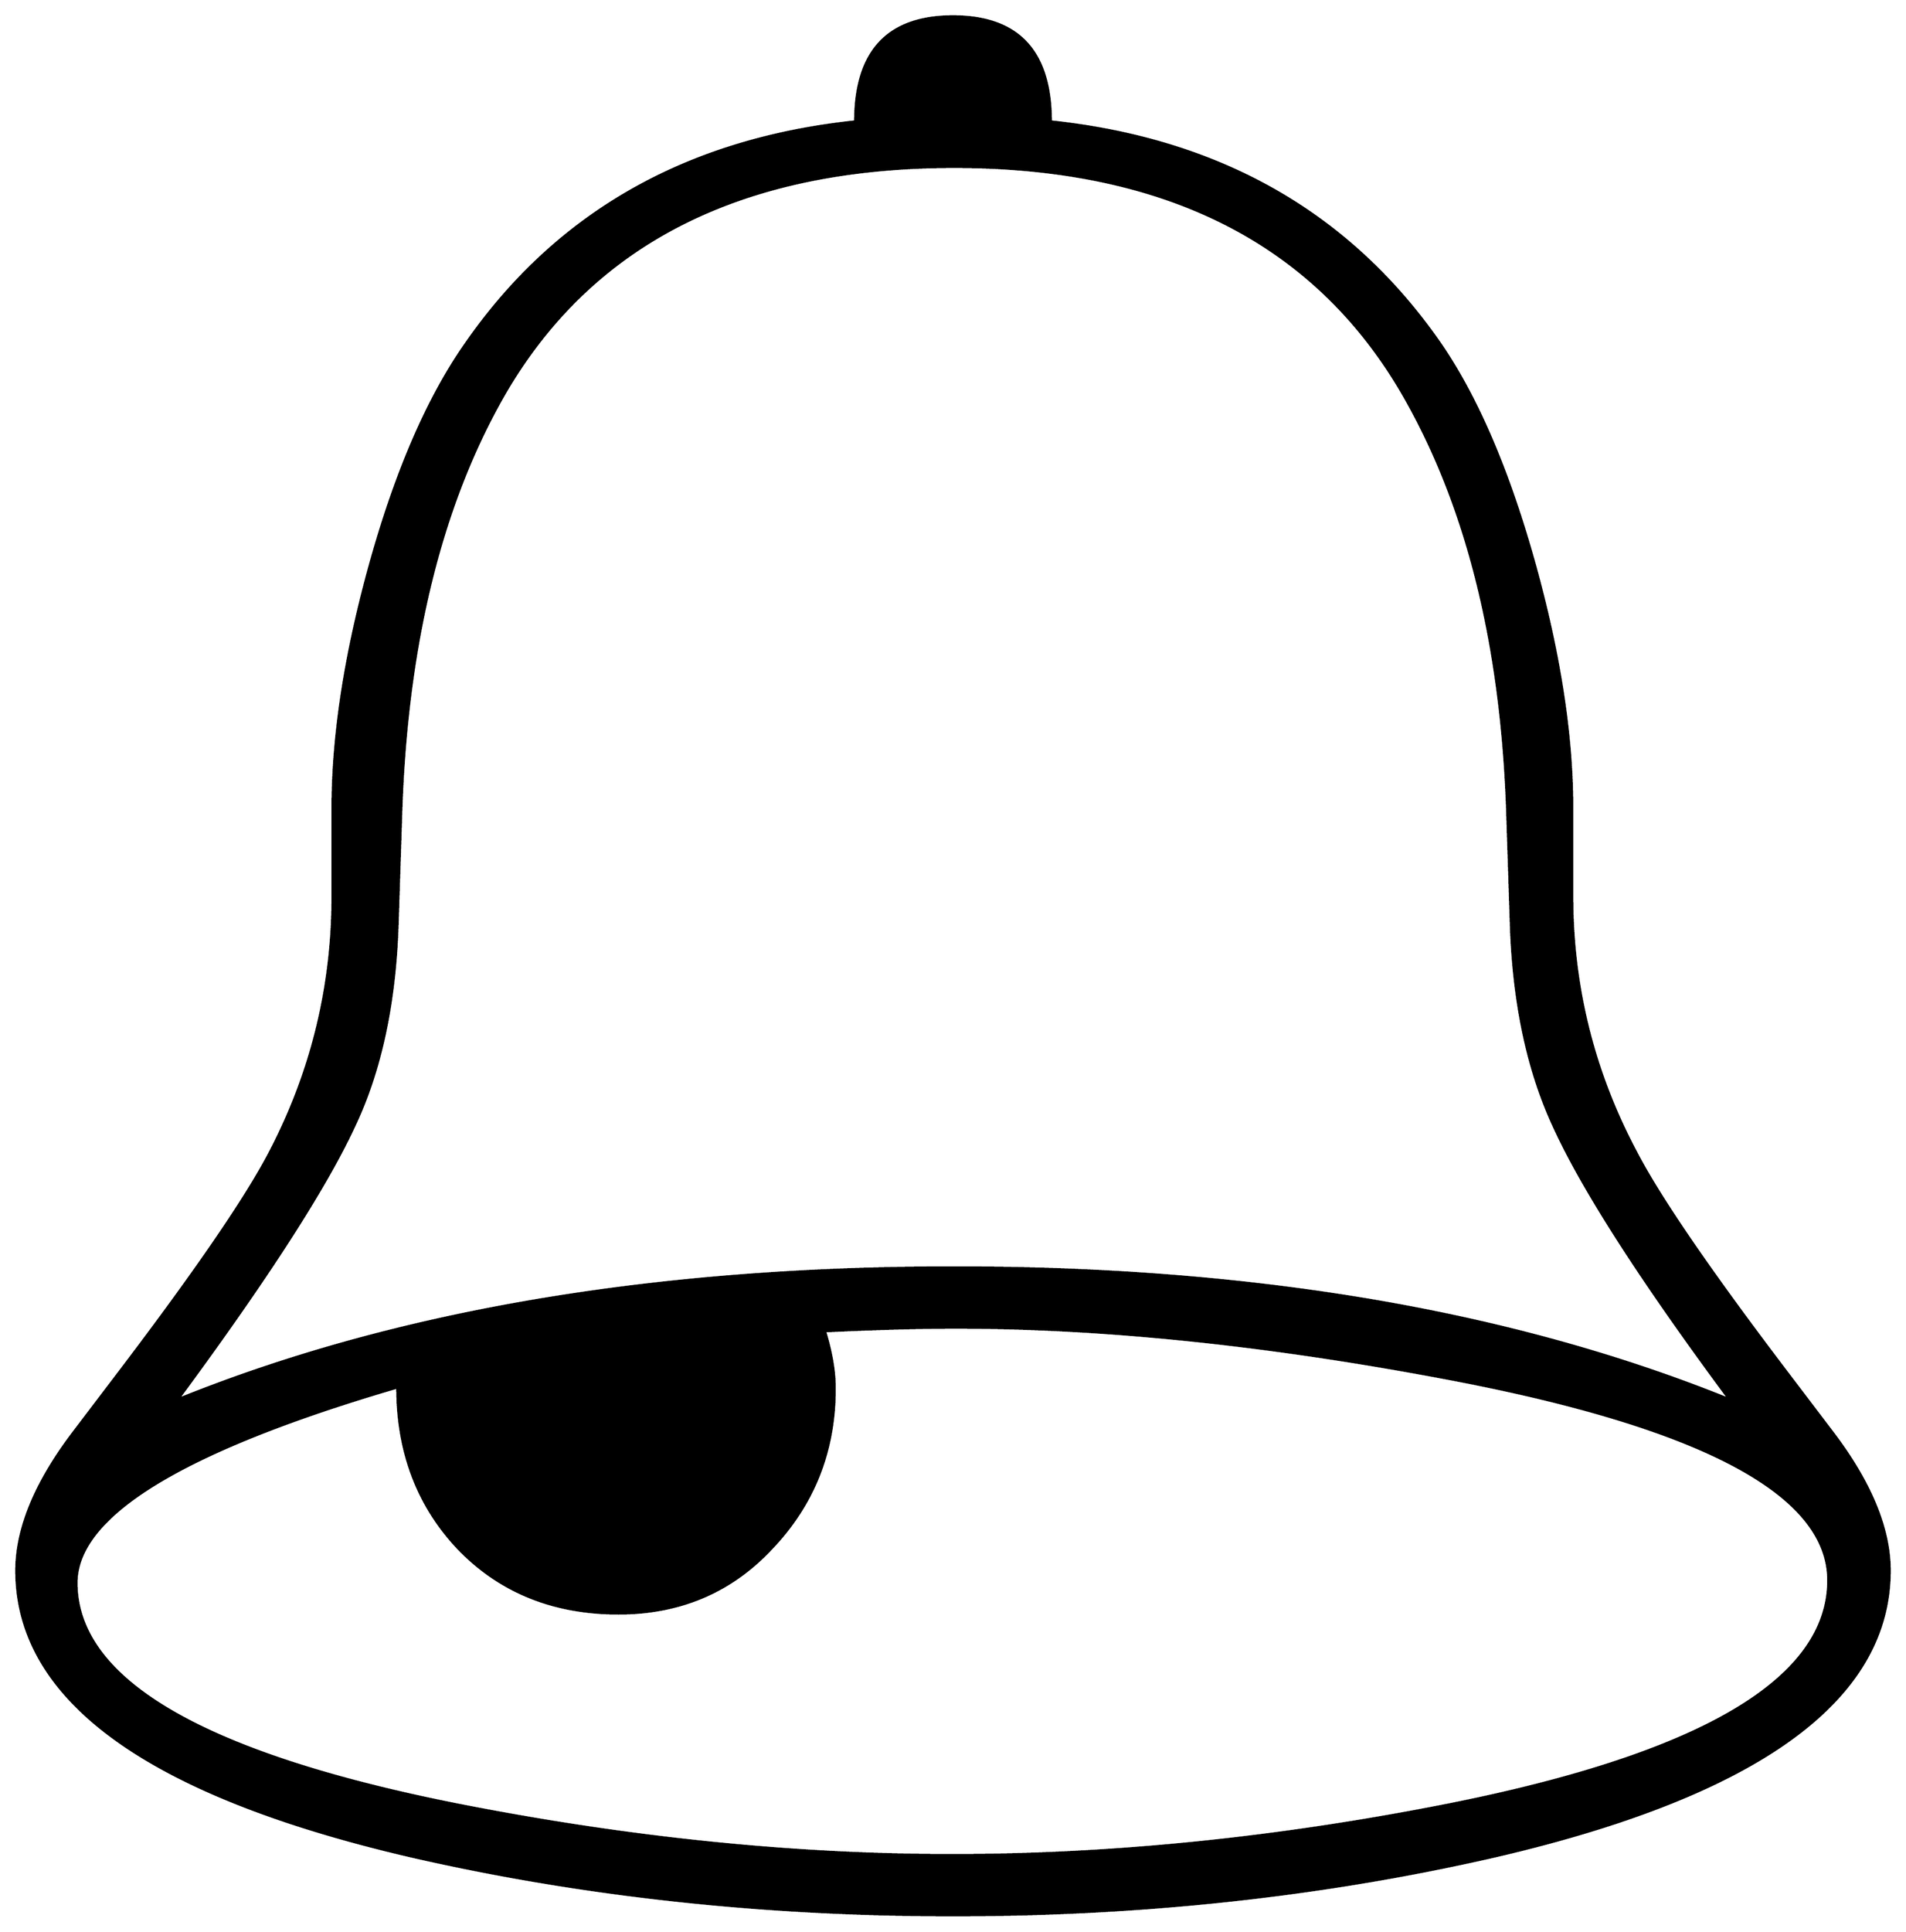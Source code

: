 


\begin{tikzpicture}[y=0.80pt, x=0.80pt, yscale=-1.0, xscale=1.0, inner sep=0pt, outer sep=0pt]
\begin{scope}[shift={(100.0,1864.0)},nonzero rule]
  \path[draw=.,fill=.,line width=1.600pt] (1682.0,-245.0) ..
    controls (1682.0,-139.0) and (1574.0,-61.0) ..
    (1358.0,-11.0) .. controls (1218.0,21.0) and (1070.333,37.0)
    .. (915.0,37.0) .. controls (759.667,37.0) and (612.0,21.0) ..
    (472.0,-11.0) .. controls (256.0,-61.0) and (148.0,-139.0)
    .. (148.0,-245.0) .. controls (148.0,-279.0) and
    (163.333,-316.333) .. (194.0,-357.0) -- (232.0,-407.0) ..
    controls (295.333,-490.333) and (336.667,-550.667) .. (356.0,-588.0)
    .. controls (390.0,-653.333) and (407.0,-723.0) ..
    (407.0,-797.0) -- (407.0,-869.0) .. controls (407.0,-927.667)
    and (417.0,-993.333) .. (437.0,-1066.0) .. controls
    (458.333,-1143.333) and (484.667,-1204.333) .. (516.0,-1249.0) ..
    controls (590.0,-1355.667) and (696.333,-1416.333) ..
    (835.0,-1431.0) .. controls (835.0,-1488.333) and
    (861.667,-1517.0) .. (915.0,-1517.0) .. controls
    (968.333,-1517.0) and (995.0,-1488.333) .. (995.0,-1431.0) ..
    controls (1133.667,-1416.333) and (1240.0,-1355.667) ..
    (1314.0,-1249.0) .. controls (1344.667,-1204.333) and
    (1370.667,-1143.333) .. (1392.0,-1066.0) .. controls
    (1412.0,-993.333) and (1422.0,-927.667) .. (1422.0,-869.0) --
    (1422.0,-797.0) .. controls (1422.0,-723.0) and
    (1439.333,-653.333) .. (1474.0,-588.0) .. controls
    (1493.333,-550.667) and (1534.667,-490.333) .. (1598.0,-407.0) --
    (1636.0,-357.0) .. controls (1666.667,-316.333) and
    (1682.0,-279.0) .. (1682.0,-245.0) -- cycle(1551.0,-385.0)
    .. controls (1478.333,-483.0) and (1430.333,-557.667) ..
    (1407.0,-609.0) .. controls (1385.667,-655.0) and
    (1374.0,-710.333) .. (1372.0,-775.0) -- (1369.0,-867.0) ..
    controls (1364.333,-1004.333) and (1335.667,-1118.333) ..
    (1283.0,-1209.0) .. controls (1211.0,-1332.333) and
    (1088.667,-1394.0) .. (916.0,-1394.0) .. controls
    (742.667,-1394.0) and (620.0,-1332.333) .. (548.0,-1209.0) ..
    controls (496.0,-1119.0) and (467.667,-1005.0) ..
    (463.0,-867.0) -- (460.0,-775.0) .. controls (458.0,-710.333)
    and (446.333,-655.333) .. (425.0,-610.0) .. controls
    (401.667,-559.333) and (353.333,-484.333) .. (280.0,-385.0) ..
    controls (458.0,-457.0) and (670.0,-493.0) .. (916.0,-493.0)
    .. controls (1161.333,-493.0) and (1373.0,-457.0) ..
    (1551.0,-385.0) -- cycle(1632.0,-237.0) .. controls
    (1632.0,-308.333) and (1526.667,-363.667) .. (1316.0,-403.0) ..
    controls (1170.667,-430.333) and (1037.667,-444.0) ..
    (917.0,-444.0) .. controls (888.333,-444.0) and (852.667,-443.0)
    .. (810.0,-441.0) .. controls (815.333,-423.667) and
    (818.0,-408.0) .. (818.0,-394.0) .. controls (818.0,-343.333)
    and (801.0,-300.0) .. (767.0,-264.0) .. controls
    (733.667,-228.0) and (691.667,-210.0) .. (641.0,-210.0) ..
    controls (588.333,-210.0) and (545.0,-227.333) .. (511.0,-262.0)
    .. controls (477.0,-297.333) and (460.0,-341.667) ..
    (460.0,-395.0) .. controls (284.667,-343.667) and (197.0,-290.333)
    .. (197.0,-235.0) .. controls (197.0,-155.0) and
    (301.667,-94.333) .. (511.0,-53.0) .. controls (650.333,-25.667) and
    (784.667,-12.0) .. (914.0,-12.0) .. controls (1045.333,-12.0)
    and (1180.333,-25.667) .. (1319.0,-53.0) .. controls
    (1527.667,-94.333) and (1632.0,-155.667) .. (1632.0,-237.0) --
    cycle;
\end{scope}

\end{tikzpicture}

